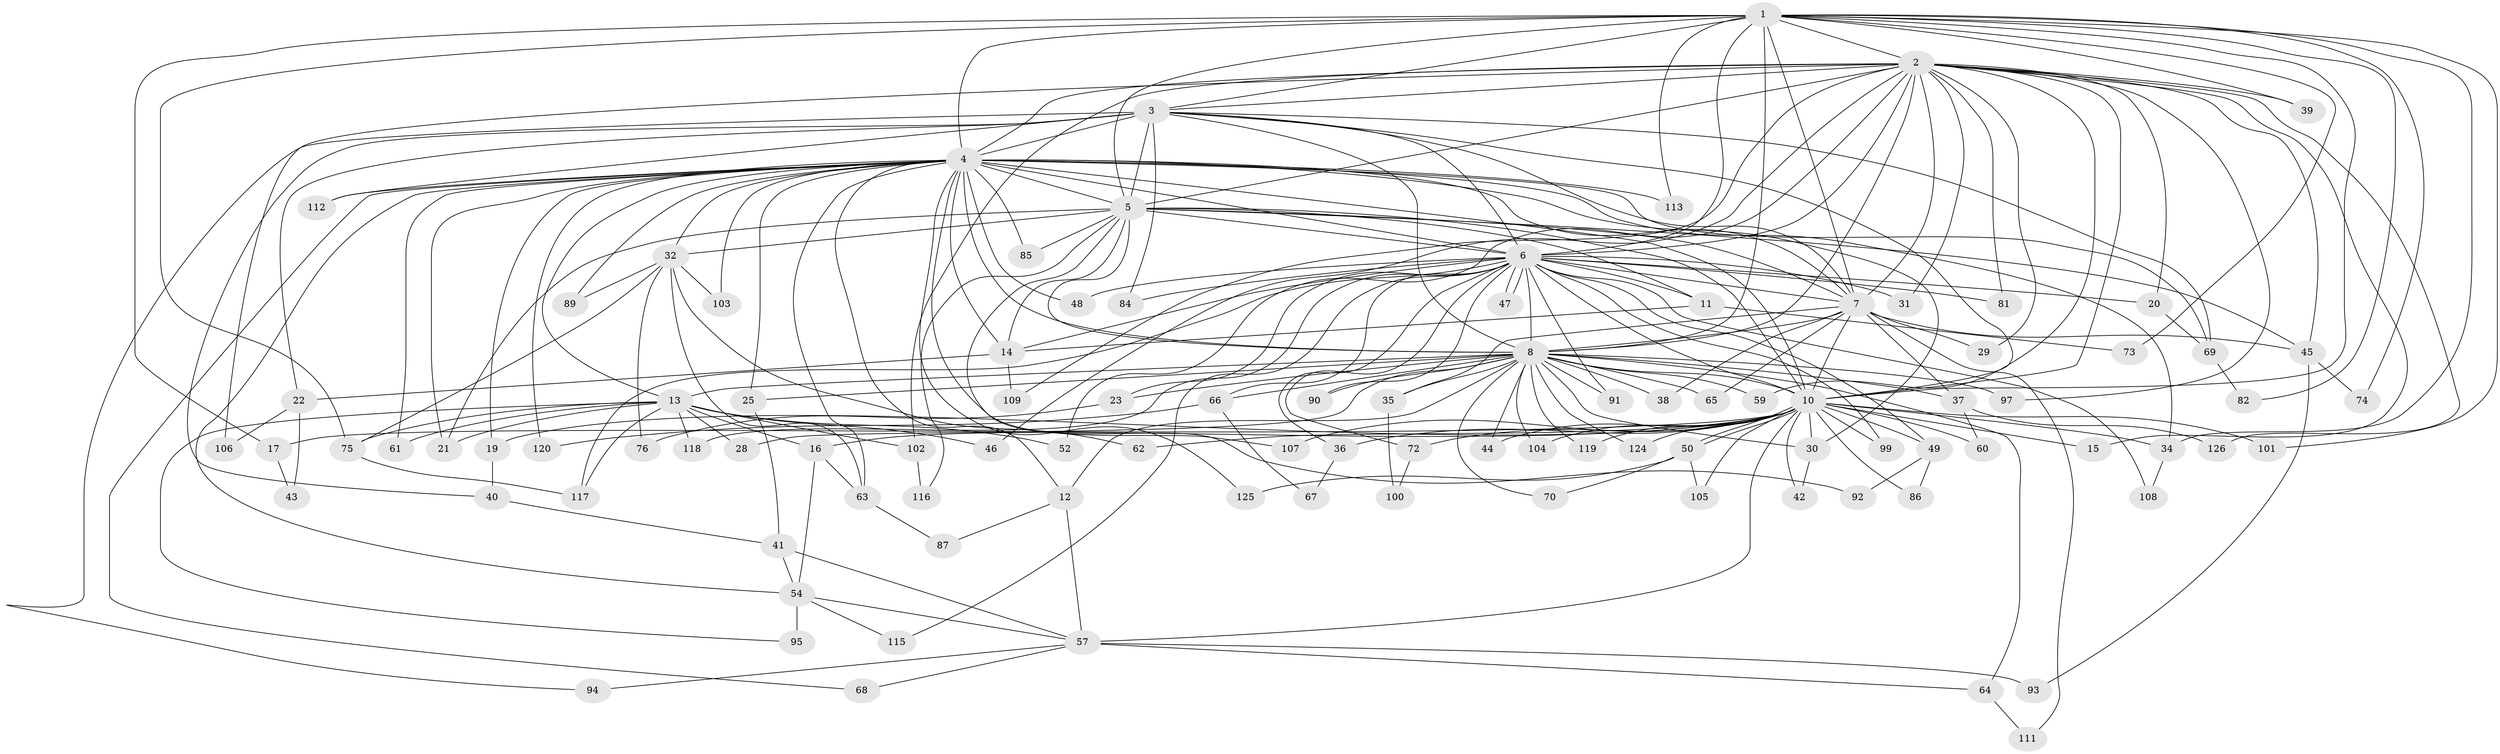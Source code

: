 // original degree distribution, {18: 0.015873015873015872, 24: 0.007936507936507936, 15: 0.007936507936507936, 21: 0.007936507936507936, 17: 0.007936507936507936, 31: 0.007936507936507936, 34: 0.007936507936507936, 22: 0.007936507936507936, 32: 0.007936507936507936, 4: 0.0873015873015873, 14: 0.007936507936507936, 6: 0.007936507936507936, 2: 0.5793650793650794, 3: 0.18253968253968253, 5: 0.031746031746031744, 8: 0.015873015873015872, 7: 0.007936507936507936}
// Generated by graph-tools (version 1.1) at 2025/11/02/27/25 16:11:03]
// undirected, 101 vertices, 233 edges
graph export_dot {
graph [start="1"]
  node [color=gray90,style=filled];
  1;
  2 [super="+27"];
  3 [super="+51"];
  4 [super="+9"];
  5 [super="+53"];
  6 [super="+33"];
  7 [super="+18"];
  8 [super="+80"];
  10 [super="+24"];
  11 [super="+26"];
  12 [super="+121"];
  13 [super="+55"];
  14;
  15;
  16 [super="+88"];
  17;
  19;
  20;
  21 [super="+56"];
  22;
  23;
  25;
  28;
  29;
  30 [super="+98"];
  31;
  32 [super="+78"];
  34 [super="+77"];
  35;
  36;
  37;
  38 [super="+79"];
  39;
  40;
  41;
  42;
  43;
  44;
  45 [super="+58"];
  46;
  47;
  48;
  49 [super="+71"];
  50;
  52;
  54 [super="+122"];
  57 [super="+83"];
  59;
  60;
  61;
  62;
  63;
  64;
  65;
  66;
  67;
  68;
  69 [super="+110"];
  70;
  72;
  73;
  74;
  75 [super="+96"];
  76;
  81;
  82;
  84;
  85;
  86;
  87;
  89;
  90;
  91;
  92;
  93;
  94;
  95;
  97;
  99;
  100;
  101;
  102;
  103;
  104;
  105;
  106;
  107 [super="+114"];
  108;
  109;
  111;
  112;
  113;
  115;
  116;
  117 [super="+123"];
  118;
  119;
  120;
  124;
  125;
  126;
  1 -- 2;
  1 -- 3;
  1 -- 4 [weight=2];
  1 -- 5;
  1 -- 6;
  1 -- 7;
  1 -- 8;
  1 -- 10;
  1 -- 17;
  1 -- 39;
  1 -- 73;
  1 -- 74;
  1 -- 75;
  1 -- 82;
  1 -- 101;
  1 -- 113;
  1 -- 34;
  2 -- 3;
  2 -- 4 [weight=2];
  2 -- 5 [weight=2];
  2 -- 6;
  2 -- 7;
  2 -- 8;
  2 -- 10;
  2 -- 15;
  2 -- 20;
  2 -- 29;
  2 -- 31;
  2 -- 39;
  2 -- 46;
  2 -- 52;
  2 -- 59;
  2 -- 81;
  2 -- 97;
  2 -- 102;
  2 -- 106;
  2 -- 109;
  2 -- 45;
  2 -- 126;
  3 -- 4 [weight=2];
  3 -- 5 [weight=2];
  3 -- 6;
  3 -- 7;
  3 -- 8;
  3 -- 10;
  3 -- 22;
  3 -- 40;
  3 -- 84;
  3 -- 112;
  3 -- 69;
  3 -- 94;
  4 -- 5 [weight=2];
  4 -- 6 [weight=2];
  4 -- 7 [weight=3];
  4 -- 8 [weight=2];
  4 -- 10 [weight=2];
  4 -- 12;
  4 -- 14;
  4 -- 19;
  4 -- 21;
  4 -- 30;
  4 -- 32;
  4 -- 48;
  4 -- 68;
  4 -- 89;
  4 -- 103;
  4 -- 69;
  4 -- 13;
  4 -- 85;
  4 -- 25;
  4 -- 34;
  4 -- 112;
  4 -- 113;
  4 -- 61;
  4 -- 54;
  4 -- 120;
  4 -- 125;
  4 -- 63;
  4 -- 107;
  5 -- 6;
  5 -- 7;
  5 -- 8;
  5 -- 10;
  5 -- 11;
  5 -- 32;
  5 -- 45;
  5 -- 92;
  5 -- 116;
  5 -- 85;
  5 -- 14;
  5 -- 21;
  6 -- 7 [weight=2];
  6 -- 8;
  6 -- 10;
  6 -- 11;
  6 -- 14;
  6 -- 20;
  6 -- 23;
  6 -- 31;
  6 -- 36;
  6 -- 47;
  6 -- 47;
  6 -- 48;
  6 -- 49 [weight=2];
  6 -- 66;
  6 -- 72;
  6 -- 81;
  6 -- 90;
  6 -- 91;
  6 -- 99;
  6 -- 108;
  6 -- 115;
  6 -- 117;
  6 -- 118;
  6 -- 84;
  7 -- 8;
  7 -- 10;
  7 -- 29;
  7 -- 35;
  7 -- 37;
  7 -- 38;
  7 -- 45;
  7 -- 65;
  7 -- 111;
  8 -- 10 [weight=2];
  8 -- 12;
  8 -- 23;
  8 -- 25;
  8 -- 28;
  8 -- 30;
  8 -- 35;
  8 -- 37;
  8 -- 38 [weight=2];
  8 -- 44;
  8 -- 59;
  8 -- 64;
  8 -- 65;
  8 -- 66;
  8 -- 70;
  8 -- 90;
  8 -- 91;
  8 -- 97;
  8 -- 104;
  8 -- 119;
  8 -- 124;
  8 -- 13;
  10 -- 15;
  10 -- 16;
  10 -- 17;
  10 -- 19;
  10 -- 34;
  10 -- 36;
  10 -- 42;
  10 -- 44;
  10 -- 49;
  10 -- 50;
  10 -- 50;
  10 -- 57;
  10 -- 62;
  10 -- 72;
  10 -- 86;
  10 -- 99;
  10 -- 101;
  10 -- 104;
  10 -- 105;
  10 -- 107 [weight=2];
  10 -- 119;
  10 -- 124;
  10 -- 60;
  10 -- 30;
  11 -- 73;
  11 -- 14;
  12 -- 87;
  12 -- 57;
  13 -- 16;
  13 -- 21;
  13 -- 28;
  13 -- 46;
  13 -- 52;
  13 -- 61;
  13 -- 75;
  13 -- 95;
  13 -- 102;
  13 -- 118;
  13 -- 117;
  14 -- 22;
  14 -- 109;
  16 -- 63;
  16 -- 54;
  17 -- 43;
  19 -- 40;
  20 -- 69;
  22 -- 43;
  22 -- 106;
  23 -- 76;
  25 -- 41;
  30 -- 42;
  32 -- 62;
  32 -- 76;
  32 -- 89;
  32 -- 103;
  32 -- 63;
  32 -- 75;
  34 -- 108;
  35 -- 100;
  36 -- 67;
  37 -- 60;
  37 -- 126;
  40 -- 41;
  41 -- 54;
  41 -- 57;
  45 -- 74;
  45 -- 93;
  49 -- 86;
  49 -- 92;
  50 -- 70;
  50 -- 105;
  50 -- 125;
  54 -- 57;
  54 -- 95 [weight=2];
  54 -- 115;
  57 -- 64;
  57 -- 68;
  57 -- 93;
  57 -- 94;
  63 -- 87;
  64 -- 111;
  66 -- 67;
  66 -- 120;
  69 -- 82;
  72 -- 100;
  75 -- 117;
  102 -- 116;
}
